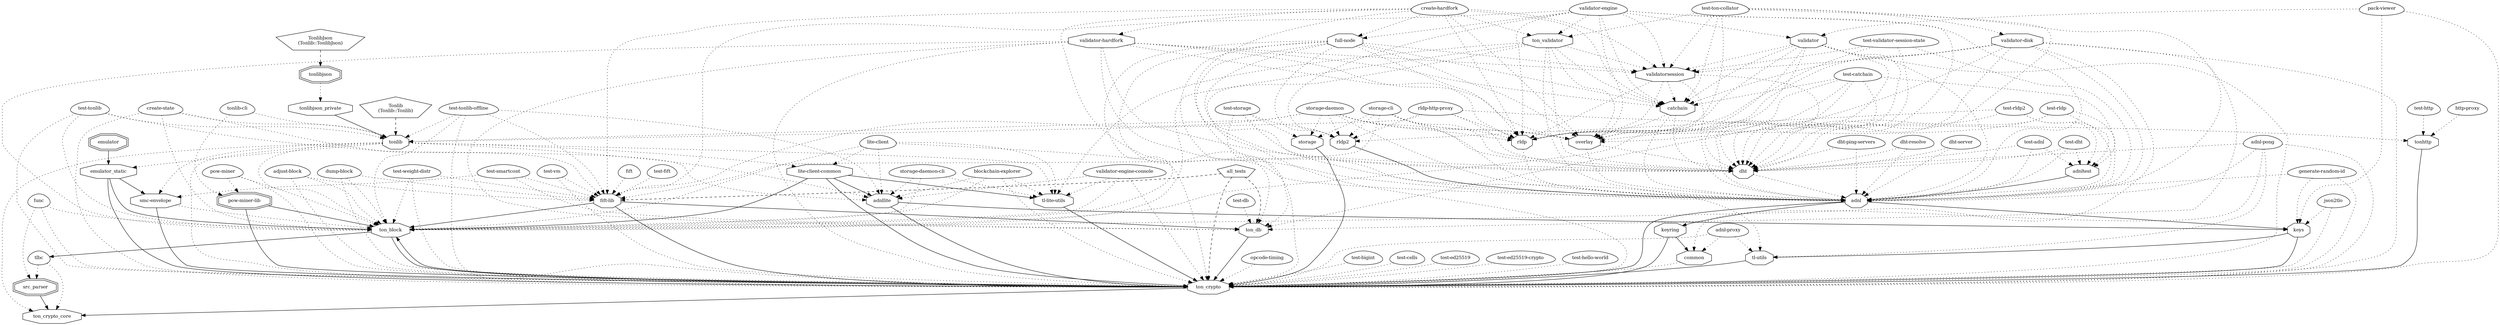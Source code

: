 digraph "ton_crypto_core" {
node [
  fontsize = "12"
];
    "node18" [ label = "ton_crypto_core", shape = octagon ];
    "node17" [ label = "src_parser", shape = doubleoctagon ];
    "node17" -> "node18"  // src_parser -> ton_crypto_core
    "node16" [ label = "tlbc", shape = egg ];
    "node16" -> "node17" [ style = dotted ] // tlbc -> src_parser
    "node15" [ label = "ton_block", shape = octagon ];
    "node15" -> "node16"  // ton_block -> tlbc
    "node13" [ label = "ton_crypto", shape = octagon ];
    "node13" -> "node15"  // ton_crypto -> ton_block
    "node15" [ label = "ton_block", shape = octagon ];
    "node15" -> "node13"  // ton_block -> ton_crypto
    "node9" [ label = "tl-utils", shape = octagon ];
    "node9" -> "node13"  // tl-utils -> ton_crypto
    "node3" [ label = "keys", shape = octagon ];
    "node3" -> "node9"  // keys -> tl-utils
    "node2" [ label = "adnllite", shape = octagon ];
    "node2" -> "node3"  // adnllite -> keys
    "node1" [ label = "tonlib", shape = octagon ];
    "node1" -> "node2" [ style = dotted ] // tonlib -> adnllite
    "node0" [ label = "Tonlib\n(Tonlib::Tonlib)", shape = pentagon ];
    "node0" -> "node1" [ style = dashed ] // Tonlib -> tonlib
    "node35" [ label = "tonlibjson_private", shape = octagon ];
    "node35" -> "node1"  // tonlibjson_private -> tonlib
    "node34" [ label = "tonlibjson", shape = doubleoctagon ];
    "node34" -> "node35" [ style = dotted ] // tonlibjson -> tonlibjson_private
    "node33" [ label = "TonlibJson\n(Tonlib::TonlibJson)", shape = pentagon ];
    "node33" -> "node34" [ style = dashed ] // TonlibJson -> tonlibjson
    "node64" [ label = "create-state", shape = egg ];
    "node64" -> "node1" [ style = dotted ] // create-state -> tonlib
    "node90" [ label = "rldp-http-proxy", shape = egg ];
    "node90" -> "node1" [ style = dotted ] // rldp-http-proxy -> tonlib
    "node94" [ label = "storage-daemon", shape = egg ];
    "node94" -> "node1" [ style = dotted ] // storage-daemon -> tonlib
    "node122" [ label = "test-tonlib", shape = egg ];
    "node122" -> "node1" [ style = dotted ] // test-tonlib -> tonlib
    "node123" [ label = "test-tonlib-offline", shape = egg ];
    "node123" -> "node1" [ style = dotted ] // test-tonlib-offline -> tonlib
    "node127" [ label = "tonlib-cli", shape = egg ];
    "node127" -> "node1" [ style = dotted ] // tonlib-cli -> tonlib
    "node30" [ label = "lite-client-common", shape = octagon ];
    "node30" -> "node2"  // lite-client-common -> adnllite
    "node1" [ label = "tonlib", shape = octagon ];
    "node1" -> "node30" [ style = dotted ] // tonlib -> lite-client-common
    "node82" [ label = "lite-client", shape = egg ];
    "node82" -> "node30" [ style = dotted ] // lite-client -> lite-client-common
    "node51" [ label = "blockchain-explorer", shape = egg ];
    "node51" -> "node2" [ style = dotted ] // blockchain-explorer -> adnllite
    "node82" [ label = "lite-client", shape = egg ];
    "node82" -> "node2" [ style = dotted ] // lite-client -> adnllite
    "node95" [ label = "storage-daemon-cli", shape = egg ];
    "node95" -> "node2" [ style = dotted ] // storage-daemon-cli -> adnllite
    "node122" [ label = "test-tonlib", shape = egg ];
    "node122" -> "node2" [ style = dotted ] // test-tonlib -> adnllite
    "node123" [ label = "test-tonlib-offline", shape = egg ];
    "node123" -> "node2" [ style = dotted ] // test-tonlib-offline -> adnllite
    "node132" [ label = "validator-engine-console", shape = egg ];
    "node132" -> "node2" [ style = dotted ] // validator-engine-console -> adnllite
    "node38" [ label = "adnl", shape = octagon ];
    "node38" -> "node3"  // adnl -> keys
    "node41" [ label = "adnl-pong", shape = egg ];
    "node41" -> "node38" [ style = dotted ] // adnl-pong -> adnl
    "node42" [ label = "dht", shape = octagon ];
    "node42" -> "node38" [ style = dotted ] // dht -> adnl
    "node41" [ label = "adnl-pong", shape = egg ];
    "node41" -> "node42" [ style = dotted ] // adnl-pong -> dht
    "node53" [ label = "catchain", shape = octagon ];
    "node53" -> "node42" [ style = dotted ] // catchain -> dht
    "node56" [ label = "create-hardfork", shape = egg ];
    "node56" -> "node53" [ style = dotted ] // create-hardfork -> catchain
    "node57" [ label = "full-node", shape = octagon ];
    "node57" -> "node53" [ style = dotted ] // full-node -> catchain
    "node56" [ label = "create-hardfork", shape = egg ];
    "node56" -> "node57" [ style = dotted ] // create-hardfork -> full-node
    "node131" [ label = "validator-engine", shape = egg ];
    "node131" -> "node57" [ style = dotted ] // validator-engine -> full-node
    "node60" [ label = "validatorsession", shape = octagon ];
    "node60" -> "node53" [ style = dotted ] // validatorsession -> catchain
    "node57" [ label = "full-node", shape = octagon ];
    "node57" -> "node60" [ style = dotted ] // full-node -> validatorsession
    "node62" [ label = "ton_validator", shape = octagon ];
    "node62" -> "node60" [ style = dotted ] // ton_validator -> validatorsession
    "node56" [ label = "create-hardfork", shape = egg ];
    "node56" -> "node62" [ style = dotted ] // create-hardfork -> ton_validator
    "node120" [ label = "test-ton-collator", shape = egg ];
    "node120" -> "node62" [ style = dotted ] // test-ton-collator -> ton_validator
    "node131" [ label = "validator-engine", shape = egg ];
    "node131" -> "node62" [ style = dotted ] // validator-engine -> ton_validator
    "node63" [ label = "validator-hardfork", shape = octagon ];
    "node63" -> "node60" [ style = dotted ] // validator-hardfork -> validatorsession
    "node56" [ label = "create-hardfork", shape = egg ];
    "node56" -> "node63" [ style = dotted ] // create-hardfork -> validator-hardfork
    "node56" [ label = "create-hardfork", shape = egg ];
    "node56" -> "node60" [ style = dotted ] // create-hardfork -> validatorsession
    "node86" [ label = "validator", shape = octagon ];
    "node86" -> "node60" [ style = dotted ] // validator -> validatorsession
    "node85" [ label = "pack-viewer", shape = egg ];
    "node85" -> "node86" [ style = dotted ] // pack-viewer -> validator
    "node131" [ label = "validator-engine", shape = egg ];
    "node131" -> "node86" [ style = dotted ] // validator-engine -> validator
    "node121" [ label = "validator-disk", shape = octagon ];
    "node121" -> "node60" [ style = dotted ] // validator-disk -> validatorsession
    "node120" [ label = "test-ton-collator", shape = egg ];
    "node120" -> "node121" [ style = dotted ] // test-ton-collator -> validator-disk
    "node120" [ label = "test-ton-collator", shape = egg ];
    "node120" -> "node60" [ style = dotted ] // test-ton-collator -> validatorsession
    "node124" [ label = "test-validator-session-state", shape = egg ];
    "node124" -> "node60" [ style = dotted ] // test-validator-session-state -> validatorsession
    "node131" [ label = "validator-engine", shape = egg ];
    "node131" -> "node60" [ style = dotted ] // validator-engine -> validatorsession
    "node62" [ label = "ton_validator", shape = octagon ];
    "node62" -> "node53" [ style = dotted ] // ton_validator -> catchain
    "node63" [ label = "validator-hardfork", shape = octagon ];
    "node63" -> "node53" [ style = dotted ] // validator-hardfork -> catchain
    "node86" [ label = "validator", shape = octagon ];
    "node86" -> "node53" [ style = dotted ] // validator -> catchain
    "node101" [ label = "test-catchain", shape = egg ];
    "node101" -> "node53" [ style = dotted ] // test-catchain -> catchain
    "node120" [ label = "test-ton-collator", shape = egg ];
    "node120" -> "node53" [ style = dotted ] // test-ton-collator -> catchain
    "node121" [ label = "validator-disk", shape = octagon ];
    "node121" -> "node53" [ style = dotted ] // validator-disk -> catchain
    "node131" [ label = "validator-engine", shape = egg ];
    "node131" -> "node53" [ style = dotted ] // validator-engine -> catchain
    "node54" [ label = "overlay", shape = octagon ];
    "node54" -> "node42" [ style = dotted ] // overlay -> dht
    "node53" [ label = "catchain", shape = octagon ];
    "node53" -> "node54" [ style = dotted ] // catchain -> overlay
    "node57" [ label = "full-node", shape = octagon ];
    "node57" -> "node54" [ style = dotted ] // full-node -> overlay
    "node60" [ label = "validatorsession", shape = octagon ];
    "node60" -> "node54" [ style = dotted ] // validatorsession -> overlay
    "node56" [ label = "create-hardfork", shape = egg ];
    "node56" -> "node54" [ style = dotted ] // create-hardfork -> overlay
    "node62" [ label = "ton_validator", shape = octagon ];
    "node62" -> "node54" [ style = dotted ] // ton_validator -> overlay
    "node63" [ label = "validator-hardfork", shape = octagon ];
    "node63" -> "node54" [ style = dotted ] // validator-hardfork -> overlay
    "node86" [ label = "validator", shape = octagon ];
    "node86" -> "node54" [ style = dotted ] // validator -> overlay
    "node93" [ label = "storage-cli", shape = egg ];
    "node93" -> "node54" [ style = dotted ] // storage-cli -> overlay
    "node94" [ label = "storage-daemon", shape = egg ];
    "node94" -> "node54" [ style = dotted ] // storage-daemon -> overlay
    "node101" [ label = "test-catchain", shape = egg ];
    "node101" -> "node54" [ style = dotted ] // test-catchain -> overlay
    "node120" [ label = "test-ton-collator", shape = egg ];
    "node120" -> "node54" [ style = dotted ] // test-ton-collator -> overlay
    "node121" [ label = "validator-disk", shape = octagon ];
    "node121" -> "node54" [ style = dotted ] // validator-disk -> overlay
    "node131" [ label = "validator-engine", shape = egg ];
    "node131" -> "node54" [ style = dotted ] // validator-engine -> overlay
    "node56" [ label = "create-hardfork", shape = egg ];
    "node56" -> "node42" [ style = dotted ] // create-hardfork -> dht
    "node57" [ label = "full-node", shape = octagon ];
    "node57" -> "node42" [ style = dotted ] // full-node -> dht
    "node60" [ label = "validatorsession", shape = octagon ];
    "node60" -> "node42" [ style = dotted ] // validatorsession -> dht
    "node62" [ label = "ton_validator", shape = octagon ];
    "node62" -> "node42" [ style = dotted ] // ton_validator -> dht
    "node63" [ label = "validator-hardfork", shape = octagon ];
    "node63" -> "node42" [ style = dotted ] // validator-hardfork -> dht
    "node66" [ label = "dht-ping-servers", shape = egg ];
    "node66" -> "node42" [ style = dotted ] // dht-ping-servers -> dht
    "node68" [ label = "dht-resolve", shape = egg ];
    "node68" -> "node42" [ style = dotted ] // dht-resolve -> dht
    "node69" [ label = "dht-server", shape = egg ];
    "node69" -> "node42" [ style = dotted ] // dht-server -> dht
    "node86" [ label = "validator", shape = octagon ];
    "node86" -> "node42" [ style = dotted ] // validator -> dht
    "node90" [ label = "rldp-http-proxy", shape = egg ];
    "node90" -> "node42" [ style = dotted ] // rldp-http-proxy -> dht
    "node93" [ label = "storage-cli", shape = egg ];
    "node93" -> "node42" [ style = dotted ] // storage-cli -> dht
    "node94" [ label = "storage-daemon", shape = egg ];
    "node94" -> "node42" [ style = dotted ] // storage-daemon -> dht
    "node99" [ label = "test-adnl", shape = egg ];
    "node99" -> "node42" [ style = dotted ] // test-adnl -> dht
    "node101" [ label = "test-catchain", shape = egg ];
    "node101" -> "node42" [ style = dotted ] // test-catchain -> dht
    "node104" [ label = "test-dht", shape = egg ];
    "node104" -> "node42" [ style = dotted ] // test-dht -> dht
    "node112" [ label = "test-rldp", shape = egg ];
    "node112" -> "node42" [ style = dotted ] // test-rldp -> dht
    "node113" [ label = "test-rldp2", shape = egg ];
    "node113" -> "node42" [ style = dotted ] // test-rldp2 -> dht
    "node120" [ label = "test-ton-collator", shape = egg ];
    "node120" -> "node42" [ style = dotted ] // test-ton-collator -> dht
    "node121" [ label = "validator-disk", shape = octagon ];
    "node121" -> "node42" [ style = dotted ] // validator-disk -> dht
    "node124" [ label = "test-validator-session-state", shape = egg ];
    "node124" -> "node42" [ style = dotted ] // test-validator-session-state -> dht
    "node131" [ label = "validator-engine", shape = egg ];
    "node131" -> "node42" [ style = dotted ] // validator-engine -> dht
    "node44" [ label = "adnltest", shape = octagon ];
    "node44" -> "node38"  // adnltest -> adnl
    "node99" [ label = "test-adnl", shape = egg ];
    "node99" -> "node44" [ style = dotted ] // test-adnl -> adnltest
    "node101" [ label = "test-catchain", shape = egg ];
    "node101" -> "node44" [ style = dotted ] // test-catchain -> adnltest
    "node104" [ label = "test-dht", shape = egg ];
    "node104" -> "node44" [ style = dotted ] // test-dht -> adnltest
    "node112" [ label = "test-rldp", shape = egg ];
    "node112" -> "node44" [ style = dotted ] // test-rldp -> adnltest
    "node113" [ label = "test-rldp2", shape = egg ];
    "node113" -> "node44" [ style = dotted ] // test-rldp2 -> adnltest
    "node53" [ label = "catchain", shape = octagon ];
    "node53" -> "node38" [ style = dotted ] // catchain -> adnl
    "node54" [ label = "overlay", shape = octagon ];
    "node54" -> "node38" [ style = dotted ] // overlay -> adnl
    "node56" [ label = "create-hardfork", shape = egg ];
    "node56" -> "node38" [ style = dotted ] // create-hardfork -> adnl
    "node57" [ label = "full-node", shape = octagon ];
    "node57" -> "node38" [ style = dotted ] // full-node -> adnl
    "node58" [ label = "rldp", shape = octagon ];
    "node58" -> "node38" [ style = dotted ] // rldp -> adnl
    "node57" [ label = "full-node", shape = octagon ];
    "node57" -> "node58" [ style = dotted ] // full-node -> rldp
    "node60" [ label = "validatorsession", shape = octagon ];
    "node60" -> "node58" [ style = dotted ] // validatorsession -> rldp
    "node56" [ label = "create-hardfork", shape = egg ];
    "node56" -> "node58" [ style = dotted ] // create-hardfork -> rldp
    "node63" [ label = "validator-hardfork", shape = octagon ];
    "node63" -> "node58" [ style = dotted ] // validator-hardfork -> rldp
    "node86" [ label = "validator", shape = octagon ];
    "node86" -> "node58" [ style = dotted ] // validator -> rldp
    "node90" [ label = "rldp-http-proxy", shape = egg ];
    "node90" -> "node58" [ style = dotted ] // rldp-http-proxy -> rldp
    "node93" [ label = "storage-cli", shape = egg ];
    "node93" -> "node58" [ style = dotted ] // storage-cli -> rldp
    "node94" [ label = "storage-daemon", shape = egg ];
    "node94" -> "node58" [ style = dotted ] // storage-daemon -> rldp
    "node101" [ label = "test-catchain", shape = egg ];
    "node101" -> "node58" [ style = dotted ] // test-catchain -> rldp
    "node112" [ label = "test-rldp", shape = egg ];
    "node112" -> "node58" [ style = dotted ] // test-rldp -> rldp
    "node121" [ label = "validator-disk", shape = octagon ];
    "node121" -> "node58" [ style = dotted ] // validator-disk -> rldp
    "node124" [ label = "test-validator-session-state", shape = egg ];
    "node124" -> "node58" [ style = dotted ] // test-validator-session-state -> rldp
    "node131" [ label = "validator-engine", shape = egg ];
    "node131" -> "node58" [ style = dotted ] // validator-engine -> rldp
    "node59" [ label = "rldp2", shape = octagon ];
    "node59" -> "node38"  // rldp2 -> adnl
    "node57" [ label = "full-node", shape = octagon ];
    "node57" -> "node59" [ style = dotted ] // full-node -> rldp2
    "node90" [ label = "rldp-http-proxy", shape = egg ];
    "node90" -> "node59" [ style = dotted ] // rldp-http-proxy -> rldp2
    "node93" [ label = "storage-cli", shape = egg ];
    "node93" -> "node59" [ style = dotted ] // storage-cli -> rldp2
    "node94" [ label = "storage-daemon", shape = egg ];
    "node94" -> "node59" [ style = dotted ] // storage-daemon -> rldp2
    "node113" [ label = "test-rldp2", shape = egg ];
    "node113" -> "node59" [ style = dotted ] // test-rldp2 -> rldp2
    "node116" [ label = "test-storage", shape = egg ];
    "node116" -> "node59" [ style = dotted ] // test-storage -> rldp2
    "node131" [ label = "validator-engine", shape = egg ];
    "node131" -> "node59" [ style = dotted ] // validator-engine -> rldp2
    "node60" [ label = "validatorsession", shape = octagon ];
    "node60" -> "node38" [ style = dotted ] // validatorsession -> adnl
    "node62" [ label = "ton_validator", shape = octagon ];
    "node62" -> "node38" [ style = dotted ] // ton_validator -> adnl
    "node63" [ label = "validator-hardfork", shape = octagon ];
    "node63" -> "node38" [ style = dotted ] // validator-hardfork -> adnl
    "node66" [ label = "dht-ping-servers", shape = egg ];
    "node66" -> "node38" [ style = dotted ] // dht-ping-servers -> adnl
    "node68" [ label = "dht-resolve", shape = egg ];
    "node68" -> "node38" [ style = dotted ] // dht-resolve -> adnl
    "node69" [ label = "dht-server", shape = egg ];
    "node69" -> "node38" [ style = dotted ] // dht-server -> adnl
    "node74" [ label = "generate-random-id", shape = egg ];
    "node74" -> "node38" [ style = dotted ] // generate-random-id -> adnl
    "node86" [ label = "validator", shape = octagon ];
    "node86" -> "node38" [ style = dotted ] // validator -> adnl
    "node93" [ label = "storage-cli", shape = egg ];
    "node93" -> "node38" [ style = dotted ] // storage-cli -> adnl
    "node94" [ label = "storage-daemon", shape = egg ];
    "node94" -> "node38" [ style = dotted ] // storage-daemon -> adnl
    "node99" [ label = "test-adnl", shape = egg ];
    "node99" -> "node38" [ style = dotted ] // test-adnl -> adnl
    "node101" [ label = "test-catchain", shape = egg ];
    "node101" -> "node38" [ style = dotted ] // test-catchain -> adnl
    "node104" [ label = "test-dht", shape = egg ];
    "node104" -> "node38" [ style = dotted ] // test-dht -> adnl
    "node112" [ label = "test-rldp", shape = egg ];
    "node112" -> "node38" [ style = dotted ] // test-rldp -> adnl
    "node113" [ label = "test-rldp2", shape = egg ];
    "node113" -> "node38" [ style = dotted ] // test-rldp2 -> adnl
    "node120" [ label = "test-ton-collator", shape = egg ];
    "node120" -> "node38" [ style = dotted ] // test-ton-collator -> adnl
    "node121" [ label = "validator-disk", shape = octagon ];
    "node121" -> "node38" [ style = dotted ] // validator-disk -> adnl
    "node124" [ label = "test-validator-session-state", shape = egg ];
    "node124" -> "node38" [ style = dotted ] // test-validator-session-state -> adnl
    "node131" [ label = "validator-engine", shape = egg ];
    "node131" -> "node38" [ style = dotted ] // validator-engine -> adnl
    "node74" [ label = "generate-random-id", shape = egg ];
    "node74" -> "node3" [ style = dotted ] // generate-random-id -> keys
    "node80" [ label = "json2tlo", shape = egg ];
    "node80" -> "node3" [ style = dotted ] // json2tlo -> keys
    "node85" [ label = "pack-viewer", shape = egg ];
    "node85" -> "node3" [ style = dotted ] // pack-viewer -> keys
    "node41" [ label = "adnl-pong", shape = egg ];
    "node41" -> "node9" [ style = dotted ] // adnl-pong -> tl-utils
    "node43" [ label = "adnl-proxy", shape = egg ];
    "node43" -> "node9" [ style = dotted ] // adnl-proxy -> tl-utils
    "node116" [ label = "test-storage", shape = egg ];
    "node116" -> "node9" [ style = dotted ] // test-storage -> tl-utils
    "node3" [ label = "keys", shape = octagon ];
    "node3" -> "node13"  // keys -> ton_crypto
    "node2" [ label = "adnllite", shape = octagon ];
    "node2" -> "node13"  // adnllite -> ton_crypto
    "node24" [ label = "fift-lib", shape = octagon ];
    "node24" -> "node13"  // fift-lib -> ton_crypto
    "node23" [ label = "fift", shape = egg ];
    "node23" -> "node24" [ style = dotted ] // fift -> fift-lib
    "node37" [ label = "adjust-block", shape = egg ];
    "node37" -> "node24" [ style = dotted ] // adjust-block -> fift-lib
    "node45" [ label = "all_tests", shape = pentagon ];
    "node45" -> "node24" [ style = dashed ] // all_tests -> fift-lib
    "node56" [ label = "create-hardfork", shape = egg ];
    "node56" -> "node24" [ style = dotted ] // create-hardfork -> fift-lib
    "node64" [ label = "create-state", shape = egg ];
    "node64" -> "node24" [ style = dotted ] // create-state -> fift-lib
    "node70" [ label = "dump-block", shape = egg ];
    "node70" -> "node24" [ style = dotted ] // dump-block -> fift-lib
    "node93" [ label = "storage-cli", shape = egg ];
    "node93" -> "node24" [ style = dotted ] // storage-cli -> fift-lib
    "node94" [ label = "storage-daemon", shape = egg ];
    "node94" -> "node24" [ style = dotted ] // storage-daemon -> fift-lib
    "node108" [ label = "test-fift", shape = egg ];
    "node108" -> "node24" [ style = dotted ] // test-fift -> fift-lib
    "node115" [ label = "test-smartcont", shape = egg ];
    "node115" -> "node24" [ style = dotted ] // test-smartcont -> fift-lib
    "node123" [ label = "test-tonlib-offline", shape = egg ];
    "node123" -> "node24" [ style = dotted ] // test-tonlib-offline -> fift-lib
    "node125" [ label = "test-vm", shape = egg ];
    "node125" -> "node24" [ style = dotted ] // test-vm -> fift-lib
    "node126" [ label = "test-weight-distr", shape = egg ];
    "node126" -> "node24" [ style = dotted ] // test-weight-distr -> fift-lib
    "node131" [ label = "validator-engine", shape = egg ];
    "node131" -> "node24" [ style = dotted ] // validator-engine -> fift-lib
    "node25" [ label = "ton_db", shape = octagon ];
    "node25" -> "node13"  // ton_db -> ton_crypto
    "node24" [ label = "fift-lib", shape = octagon ];
    "node24" -> "node25"  // fift-lib -> ton_db
    "node45" [ label = "all_tests", shape = pentagon ];
    "node45" -> "node25" [ style = dashed ] // all_tests -> ton_db
    "node57" [ label = "full-node", shape = octagon ];
    "node57" -> "node25" [ style = dotted ] // full-node -> ton_db
    "node63" [ label = "validator-hardfork", shape = octagon ];
    "node63" -> "node25" [ style = dotted ] // validator-hardfork -> ton_db
    "node86" [ label = "validator", shape = octagon ];
    "node86" -> "node25" [ style = dotted ] // validator -> ton_db
    "node103" [ label = "test-db", shape = egg ];
    "node103" -> "node25" [ style = dotted ] // test-db -> ton_db
    "node115" [ label = "test-smartcont", shape = egg ];
    "node115" -> "node25" [ style = dotted ] // test-smartcont -> ton_db
    "node116" [ label = "test-storage", shape = egg ];
    "node116" -> "node25" [ style = dotted ] // test-storage -> ton_db
    "node121" [ label = "validator-disk", shape = octagon ];
    "node121" -> "node25" [ style = dotted ] // validator-disk -> ton_db
    "node29" [ label = "func", shape = egg ];
    "node29" -> "node13" [ style = dotted ] // func -> ton_crypto
    "node22" [ label = "smc-envelope", shape = octagon ];
    "node22" -> "node13"  // smc-envelope -> ton_crypto
    "node21" [ label = "emulator_static", shape = octagon ];
    "node21" -> "node22"  // emulator_static -> smc-envelope
    "node1" [ label = "tonlib", shape = octagon ];
    "node1" -> "node21" [ style = dotted ] // tonlib -> emulator_static
    "node72" [ label = "emulator", shape = doubleoctagon ];
    "node72" -> "node21"  // emulator -> emulator_static
    "node1" [ label = "tonlib", shape = octagon ];
    "node1" -> "node22" [ style = dotted ] // tonlib -> smc-envelope
    "node115" [ label = "test-smartcont", shape = egg ];
    "node115" -> "node22" [ style = dotted ] // test-smartcont -> smc-envelope
    "node21" [ label = "emulator_static", shape = octagon ];
    "node21" -> "node13"  // emulator_static -> ton_crypto
    "node31" [ label = "tl-lite-utils", shape = octagon ];
    "node31" -> "node13"  // tl-lite-utils -> ton_crypto
    "node30" [ label = "lite-client-common", shape = octagon ];
    "node30" -> "node31"  // lite-client-common -> tl-lite-utils
    "node1" [ label = "tonlib", shape = octagon ];
    "node1" -> "node31" [ style = dotted ] // tonlib -> tl-lite-utils
    "node51" [ label = "blockchain-explorer", shape = egg ];
    "node51" -> "node31" [ style = dotted ] // blockchain-explorer -> tl-lite-utils
    "node62" [ label = "ton_validator", shape = octagon ];
    "node62" -> "node31" [ style = dotted ] // ton_validator -> tl-lite-utils
    "node82" [ label = "lite-client", shape = egg ];
    "node82" -> "node31" [ style = dotted ] // lite-client -> tl-lite-utils
    "node95" [ label = "storage-daemon-cli", shape = egg ];
    "node95" -> "node31" [ style = dotted ] // storage-daemon-cli -> tl-lite-utils
    "node132" [ label = "validator-engine-console", shape = egg ];
    "node132" -> "node31" [ style = dotted ] // validator-engine-console -> tl-lite-utils
    "node30" [ label = "lite-client-common", shape = octagon ];
    "node30" -> "node13"  // lite-client-common -> ton_crypto
    "node1" [ label = "tonlib", shape = octagon ];
    "node1" -> "node13" [ style = dotted ] // tonlib -> ton_crypto
    "node37" [ label = "adjust-block", shape = egg ];
    "node37" -> "node13" [ style = dotted ] // adjust-block -> ton_crypto
    "node40" [ label = "common", shape = octagon ];
    "node40" -> "node13" [ style = dotted ] // common -> ton_crypto
    "node39" [ label = "keyring", shape = octagon ];
    "node39" -> "node40"  // keyring -> common
    "node38" [ label = "adnl", shape = octagon ];
    "node38" -> "node39"  // adnl -> keyring
    "node41" [ label = "adnl-pong", shape = egg ];
    "node41" -> "node40" [ style = dotted ] // adnl-pong -> common
    "node43" [ label = "adnl-proxy", shape = egg ];
    "node43" -> "node40" [ style = dotted ] // adnl-proxy -> common
    "node39" [ label = "keyring", shape = octagon ];
    "node39" -> "node13"  // keyring -> ton_crypto
    "node38" [ label = "adnl", shape = octagon ];
    "node38" -> "node13"  // adnl -> ton_crypto
    "node41" [ label = "adnl-pong", shape = egg ];
    "node41" -> "node13" [ style = dotted ] // adnl-pong -> ton_crypto
    "node43" [ label = "adnl-proxy", shape = egg ];
    "node43" -> "node13" [ style = dotted ] // adnl-proxy -> ton_crypto
    "node45" [ label = "all_tests", shape = pentagon ];
    "node45" -> "node13" [ style = dashed ] // all_tests -> ton_crypto
    "node51" [ label = "blockchain-explorer", shape = egg ];
    "node51" -> "node13" [ style = dotted ] // blockchain-explorer -> ton_crypto
    "node57" [ label = "full-node", shape = octagon ];
    "node57" -> "node13" [ style = dotted ] // full-node -> ton_crypto
    "node62" [ label = "ton_validator", shape = octagon ];
    "node62" -> "node13" [ style = dotted ] // ton_validator -> ton_crypto
    "node63" [ label = "validator-hardfork", shape = octagon ];
    "node63" -> "node13" [ style = dotted ] // validator-hardfork -> ton_crypto
    "node64" [ label = "create-state", shape = egg ];
    "node64" -> "node13" [ style = dotted ] // create-state -> ton_crypto
    "node70" [ label = "dump-block", shape = egg ];
    "node70" -> "node13" [ style = dotted ] // dump-block -> ton_crypto
    "node74" [ label = "generate-random-id", shape = egg ];
    "node74" -> "node13" [ style = dotted ] // generate-random-id -> ton_crypto
    "node78" [ label = "tonhttp", shape = octagon ];
    "node78" -> "node13"  // tonhttp -> ton_crypto
    "node77" [ label = "http-proxy", shape = egg ];
    "node77" -> "node78" [ style = dotted ] // http-proxy -> tonhttp
    "node90" [ label = "rldp-http-proxy", shape = egg ];
    "node90" -> "node78" [ style = dotted ] // rldp-http-proxy -> tonhttp
    "node110" [ label = "test-http", shape = egg ];
    "node110" -> "node78" [ style = dotted ] // test-http -> tonhttp
    "node80" [ label = "json2tlo", shape = egg ];
    "node80" -> "node13" [ style = dotted ] // json2tlo -> ton_crypto
    "node82" [ label = "lite-client", shape = egg ];
    "node82" -> "node13" [ style = dotted ] // lite-client -> ton_crypto
    "node84" [ label = "opcode-timing", shape = egg ];
    "node84" -> "node13" [ style = dotted ] // opcode-timing -> ton_crypto
    "node85" [ label = "pack-viewer", shape = egg ];
    "node85" -> "node13" [ style = dotted ] // pack-viewer -> ton_crypto
    "node86" [ label = "validator", shape = octagon ];
    "node86" -> "node13" [ style = dotted ] // validator -> ton_crypto
    "node88" [ label = "pow-miner-lib", shape = doubleoctagon ];
    "node88" -> "node13"  // pow-miner-lib -> ton_crypto
    "node87" [ label = "pow-miner", shape = egg ];
    "node87" -> "node88" [ style = dotted ] // pow-miner -> pow-miner-lib
    "node127" [ label = "tonlib-cli", shape = egg ];
    "node127" -> "node88" [ style = dotted ] // tonlib-cli -> pow-miner-lib
    "node87" [ label = "pow-miner", shape = egg ];
    "node87" -> "node13" [ style = dotted ] // pow-miner -> ton_crypto
    "node92" [ label = "storage", shape = octagon ];
    "node92" -> "node13"  // storage -> ton_crypto
    "node93" [ label = "storage-cli", shape = egg ];
    "node93" -> "node92" [ style = dotted ] // storage-cli -> storage
    "node94" [ label = "storage-daemon", shape = egg ];
    "node94" -> "node92" [ style = dotted ] // storage-daemon -> storage
    "node116" [ label = "test-storage", shape = egg ];
    "node116" -> "node92" [ style = dotted ] // test-storage -> storage
    "node100" [ label = "test-bigint", shape = egg ];
    "node100" -> "node13" [ style = dotted ] // test-bigint -> ton_crypto
    "node102" [ label = "test-cells", shape = egg ];
    "node102" -> "node13" [ style = dotted ] // test-cells -> ton_crypto
    "node105" [ label = "test-ed25519", shape = egg ];
    "node105" -> "node13" [ style = dotted ] // test-ed25519 -> ton_crypto
    "node106" [ label = "test-ed25519-crypto", shape = egg ];
    "node106" -> "node13" [ style = dotted ] // test-ed25519-crypto -> ton_crypto
    "node109" [ label = "test-hello-world", shape = egg ];
    "node109" -> "node13" [ style = dotted ] // test-hello-world -> ton_crypto
    "node121" [ label = "validator-disk", shape = octagon ];
    "node121" -> "node13" [ style = dotted ] // validator-disk -> ton_crypto
    "node122" [ label = "test-tonlib", shape = egg ];
    "node122" -> "node13" [ style = dotted ] // test-tonlib -> ton_crypto
    "node123" [ label = "test-tonlib-offline", shape = egg ];
    "node123" -> "node13" [ style = dotted ] // test-tonlib-offline -> ton_crypto
    "node125" [ label = "test-vm", shape = egg ];
    "node125" -> "node13" [ style = dotted ] // test-vm -> ton_crypto
    "node126" [ label = "test-weight-distr", shape = egg ];
    "node126" -> "node13" [ style = dotted ] // test-weight-distr -> ton_crypto
    "node132" [ label = "validator-engine-console", shape = egg ];
    "node132" -> "node13" [ style = dotted ] // validator-engine-console -> ton_crypto
    "node24" [ label = "fift-lib", shape = octagon ];
    "node24" -> "node15"  // fift-lib -> ton_block
    "node29" [ label = "func", shape = egg ];
    "node29" -> "node15" [ style = dotted ] // func -> ton_block
    "node22" [ label = "smc-envelope", shape = octagon ];
    "node22" -> "node15" [ style = dotted ] // smc-envelope -> ton_block
    "node21" [ label = "emulator_static", shape = octagon ];
    "node21" -> "node15"  // emulator_static -> ton_block
    "node30" [ label = "lite-client-common", shape = octagon ];
    "node30" -> "node15"  // lite-client-common -> ton_block
    "node1" [ label = "tonlib", shape = octagon ];
    "node1" -> "node15" [ style = dotted ] // tonlib -> ton_block
    "node37" [ label = "adjust-block", shape = egg ];
    "node37" -> "node15" [ style = dotted ] // adjust-block -> ton_block
    "node51" [ label = "blockchain-explorer", shape = egg ];
    "node51" -> "node15" [ style = dotted ] // blockchain-explorer -> ton_block
    "node57" [ label = "full-node", shape = octagon ];
    "node57" -> "node15" [ style = dotted ] // full-node -> ton_block
    "node62" [ label = "ton_validator", shape = octagon ];
    "node62" -> "node15" [ style = dotted ] // ton_validator -> ton_block
    "node63" [ label = "validator-hardfork", shape = octagon ];
    "node63" -> "node15" [ style = dotted ] // validator-hardfork -> ton_block
    "node64" [ label = "create-state", shape = egg ];
    "node64" -> "node15" [ style = dotted ] // create-state -> ton_block
    "node70" [ label = "dump-block", shape = egg ];
    "node70" -> "node15" [ style = dotted ] // dump-block -> ton_block
    "node82" [ label = "lite-client", shape = egg ];
    "node82" -> "node15" [ style = dotted ] // lite-client -> ton_block
    "node86" [ label = "validator", shape = octagon ];
    "node86" -> "node15" [ style = dotted ] // validator -> ton_block
    "node88" [ label = "pow-miner-lib", shape = doubleoctagon ];
    "node88" -> "node15"  // pow-miner-lib -> ton_block
    "node87" [ label = "pow-miner", shape = egg ];
    "node87" -> "node15" [ style = dotted ] // pow-miner -> ton_block
    "node95" [ label = "storage-daemon-cli", shape = egg ];
    "node95" -> "node15" [ style = dotted ] // storage-daemon-cli -> ton_block
    "node121" [ label = "validator-disk", shape = octagon ];
    "node121" -> "node15" [ style = dotted ] // validator-disk -> ton_block
    "node122" [ label = "test-tonlib", shape = egg ];
    "node122" -> "node15" [ style = dotted ] // test-tonlib -> ton_block
    "node123" [ label = "test-tonlib-offline", shape = egg ];
    "node123" -> "node15" [ style = dotted ] // test-tonlib-offline -> ton_block
    "node126" [ label = "test-weight-distr", shape = egg ];
    "node126" -> "node15" [ style = dotted ] // test-weight-distr -> ton_block
    "node132" [ label = "validator-engine-console", shape = egg ];
    "node132" -> "node15" [ style = dotted ] // validator-engine-console -> ton_block
    "node29" [ label = "func", shape = egg ];
    "node29" -> "node17" [ style = dotted ] // func -> src_parser
    "node16" [ label = "tlbc", shape = egg ];
    "node16" -> "node18" [ style = dotted ] // tlbc -> ton_crypto_core
    "node13" [ label = "ton_crypto", shape = octagon ];
    "node13" -> "node18"  // ton_crypto -> ton_crypto_core
    "node1" [ label = "tonlib", shape = octagon ];
    "node1" -> "node18" [ style = dotted ] // tonlib -> ton_crypto_core
}
